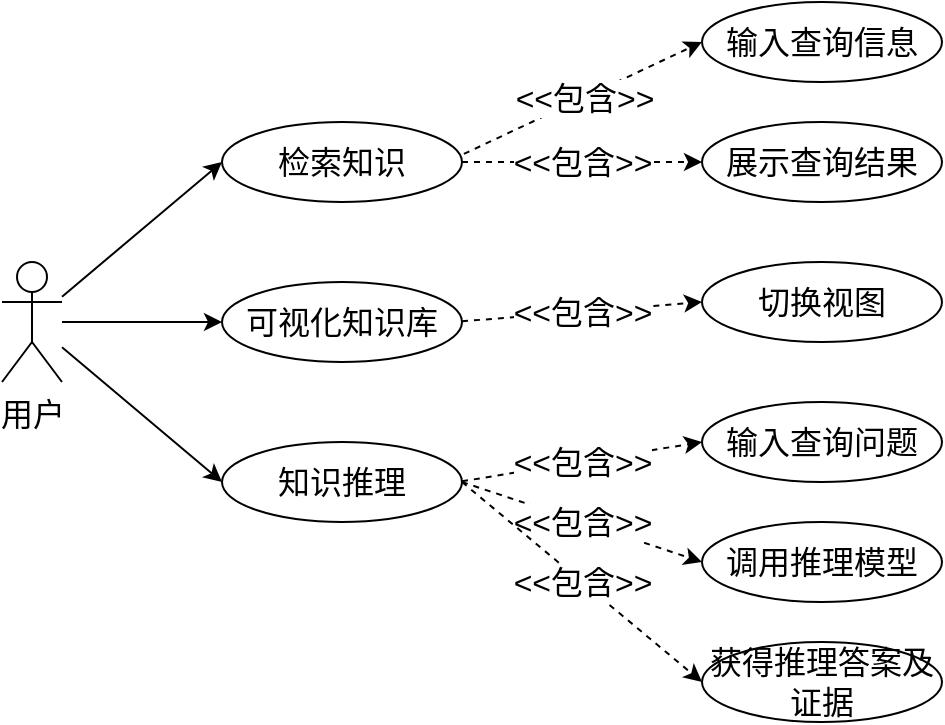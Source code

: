 <mxfile version="26.2.5">
  <diagram name="第 1 页" id="If8EhO-yljV1GiDXnM34">
    <mxGraphModel dx="930" dy="605" grid="1" gridSize="10" guides="1" tooltips="1" connect="1" arrows="1" fold="1" page="1" pageScale="1" pageWidth="827" pageHeight="1169" math="0" shadow="0">
      <root>
        <mxCell id="0" />
        <mxCell id="1" parent="0" />
        <mxCell id="mEITe9tLx34EXLdKmBu--24" style="rounded=0;orthogonalLoop=1;jettySize=auto;html=1;entryX=0;entryY=0.5;entryDx=0;entryDy=0;fontSize=16;" edge="1" parent="1" source="mEITe9tLx34EXLdKmBu--1" target="mEITe9tLx34EXLdKmBu--2">
          <mxGeometry relative="1" as="geometry" />
        </mxCell>
        <mxCell id="mEITe9tLx34EXLdKmBu--25" style="edgeStyle=none;shape=connector;rounded=0;orthogonalLoop=1;jettySize=auto;html=1;entryX=0;entryY=0.5;entryDx=0;entryDy=0;strokeColor=default;align=center;verticalAlign=middle;fontFamily=Helvetica;fontSize=16;fontColor=default;labelBackgroundColor=default;endArrow=classic;" edge="1" parent="1" source="mEITe9tLx34EXLdKmBu--1" target="mEITe9tLx34EXLdKmBu--3">
          <mxGeometry relative="1" as="geometry" />
        </mxCell>
        <mxCell id="mEITe9tLx34EXLdKmBu--26" style="edgeStyle=none;shape=connector;rounded=0;orthogonalLoop=1;jettySize=auto;html=1;entryX=0;entryY=0.5;entryDx=0;entryDy=0;strokeColor=default;align=center;verticalAlign=middle;fontFamily=Helvetica;fontSize=16;fontColor=default;labelBackgroundColor=default;endArrow=classic;" edge="1" parent="1" source="mEITe9tLx34EXLdKmBu--1" target="mEITe9tLx34EXLdKmBu--4">
          <mxGeometry relative="1" as="geometry" />
        </mxCell>
        <mxCell id="mEITe9tLx34EXLdKmBu--1" value="用户" style="shape=umlActor;verticalLabelPosition=bottom;verticalAlign=top;html=1;outlineConnect=0;fontSize=16;" vertex="1" parent="1">
          <mxGeometry x="170" y="240" width="30" height="60" as="geometry" />
        </mxCell>
        <mxCell id="mEITe9tLx34EXLdKmBu--2" value="检索知识" style="ellipse;whiteSpace=wrap;html=1;fontSize=16;" vertex="1" parent="1">
          <mxGeometry x="280" y="170" width="120" height="40" as="geometry" />
        </mxCell>
        <mxCell id="mEITe9tLx34EXLdKmBu--3" value="可视化知识库" style="ellipse;whiteSpace=wrap;html=1;fontSize=16;" vertex="1" parent="1">
          <mxGeometry x="280" y="250" width="120" height="40" as="geometry" />
        </mxCell>
        <mxCell id="mEITe9tLx34EXLdKmBu--4" value="知识推理" style="ellipse;whiteSpace=wrap;html=1;fontSize=16;" vertex="1" parent="1">
          <mxGeometry x="280" y="330" width="120" height="40" as="geometry" />
        </mxCell>
        <mxCell id="mEITe9tLx34EXLdKmBu--8" value="输入查询信息" style="ellipse;whiteSpace=wrap;html=1;fontSize=16;" vertex="1" parent="1">
          <mxGeometry x="520" y="110" width="120" height="40" as="geometry" />
        </mxCell>
        <mxCell id="mEITe9tLx34EXLdKmBu--9" value="切换视图" style="ellipse;whiteSpace=wrap;html=1;fontSize=16;" vertex="1" parent="1">
          <mxGeometry x="520" y="240" width="120" height="40" as="geometry" />
        </mxCell>
        <mxCell id="mEITe9tLx34EXLdKmBu--10" value="调用推理模型" style="ellipse;whiteSpace=wrap;html=1;fontSize=16;" vertex="1" parent="1">
          <mxGeometry x="520" y="370" width="120" height="40" as="geometry" />
        </mxCell>
        <mxCell id="mEITe9tLx34EXLdKmBu--11" value="输入查询问题" style="ellipse;whiteSpace=wrap;html=1;fontSize=16;" vertex="1" parent="1">
          <mxGeometry x="520" y="310" width="120" height="40" as="geometry" />
        </mxCell>
        <mxCell id="mEITe9tLx34EXLdKmBu--14" value="" style="endArrow=classic;html=1;rounded=0;dashed=1;entryX=0;entryY=0.5;entryDx=0;entryDy=0;fontSize=16;" edge="1" parent="1" target="mEITe9tLx34EXLdKmBu--9">
          <mxGeometry relative="1" as="geometry">
            <mxPoint x="400" y="269.66" as="sourcePoint" />
            <mxPoint x="500" y="269.66" as="targetPoint" />
          </mxGeometry>
        </mxCell>
        <mxCell id="mEITe9tLx34EXLdKmBu--15" value="&amp;lt;&amp;lt;包含&amp;gt;&amp;gt;" style="edgeLabel;resizable=0;html=1;;align=center;verticalAlign=middle;fontSize=16;" connectable="0" vertex="1" parent="mEITe9tLx34EXLdKmBu--14">
          <mxGeometry relative="1" as="geometry" />
        </mxCell>
        <mxCell id="mEITe9tLx34EXLdKmBu--20" value="" style="endArrow=classic;html=1;rounded=0;dashed=1;entryX=0;entryY=0.5;entryDx=0;entryDy=0;fontSize=16;" edge="1" parent="1" target="mEITe9tLx34EXLdKmBu--11">
          <mxGeometry relative="1" as="geometry">
            <mxPoint x="400" y="349.66" as="sourcePoint" />
            <mxPoint x="500" y="349.66" as="targetPoint" />
          </mxGeometry>
        </mxCell>
        <mxCell id="mEITe9tLx34EXLdKmBu--21" value="&amp;lt;&amp;lt;包含&amp;gt;&amp;gt;" style="edgeLabel;resizable=0;html=1;;align=center;verticalAlign=middle;fontSize=16;" connectable="0" vertex="1" parent="mEITe9tLx34EXLdKmBu--20">
          <mxGeometry relative="1" as="geometry" />
        </mxCell>
        <mxCell id="mEITe9tLx34EXLdKmBu--22" value="" style="endArrow=classic;html=1;rounded=0;dashed=1;entryX=0;entryY=0.5;entryDx=0;entryDy=0;exitX=1;exitY=0.5;exitDx=0;exitDy=0;fontSize=16;" edge="1" parent="1" source="mEITe9tLx34EXLdKmBu--4" target="mEITe9tLx34EXLdKmBu--10">
          <mxGeometry relative="1" as="geometry">
            <mxPoint x="420" y="380" as="sourcePoint" />
            <mxPoint x="520" y="380" as="targetPoint" />
          </mxGeometry>
        </mxCell>
        <mxCell id="mEITe9tLx34EXLdKmBu--23" value="&amp;lt;&amp;lt;包含&amp;gt;&amp;gt;" style="edgeLabel;resizable=0;html=1;;align=center;verticalAlign=middle;fontSize=16;" connectable="0" vertex="1" parent="mEITe9tLx34EXLdKmBu--22">
          <mxGeometry relative="1" as="geometry" />
        </mxCell>
        <mxCell id="mEITe9tLx34EXLdKmBu--27" value="获得推理答案及证据" style="ellipse;whiteSpace=wrap;html=1;fontSize=16;" vertex="1" parent="1">
          <mxGeometry x="520" y="430" width="120" height="40" as="geometry" />
        </mxCell>
        <mxCell id="mEITe9tLx34EXLdKmBu--28" value="" style="endArrow=classic;html=1;rounded=0;dashed=1;entryX=0;entryY=0.5;entryDx=0;entryDy=0;fontSize=16;" edge="1" parent="1" target="mEITe9tLx34EXLdKmBu--27">
          <mxGeometry relative="1" as="geometry">
            <mxPoint x="400" y="350" as="sourcePoint" />
            <mxPoint x="560" y="480" as="targetPoint" />
          </mxGeometry>
        </mxCell>
        <mxCell id="mEITe9tLx34EXLdKmBu--29" value="&amp;lt;&amp;lt;包含&amp;gt;&amp;gt;" style="edgeLabel;resizable=0;html=1;;align=center;verticalAlign=middle;fontSize=16;" connectable="0" vertex="1" parent="mEITe9tLx34EXLdKmBu--28">
          <mxGeometry relative="1" as="geometry" />
        </mxCell>
        <mxCell id="mEITe9tLx34EXLdKmBu--30" value="展示查询结果" style="ellipse;whiteSpace=wrap;html=1;fontSize=16;" vertex="1" parent="1">
          <mxGeometry x="520" y="170" width="120" height="40" as="geometry" />
        </mxCell>
        <mxCell id="mEITe9tLx34EXLdKmBu--31" value="" style="endArrow=classic;html=1;rounded=0;dashed=1;exitX=1.008;exitY=0.399;exitDx=0;exitDy=0;exitPerimeter=0;entryX=0;entryY=0.5;entryDx=0;entryDy=0;fontSize=16;" edge="1" parent="1" source="mEITe9tLx34EXLdKmBu--2" target="mEITe9tLx34EXLdKmBu--8">
          <mxGeometry relative="1" as="geometry">
            <mxPoint x="430" y="160" as="sourcePoint" />
            <mxPoint x="530" y="160" as="targetPoint" />
          </mxGeometry>
        </mxCell>
        <mxCell id="mEITe9tLx34EXLdKmBu--32" value="&amp;lt;&amp;lt;包含&amp;gt;&amp;gt;" style="edgeLabel;resizable=0;html=1;;align=center;verticalAlign=middle;fontSize=16;" connectable="0" vertex="1" parent="mEITe9tLx34EXLdKmBu--31">
          <mxGeometry relative="1" as="geometry" />
        </mxCell>
        <mxCell id="mEITe9tLx34EXLdKmBu--33" value="" style="endArrow=classic;html=1;rounded=0;dashed=1;exitX=1;exitY=0.5;exitDx=0;exitDy=0;entryX=0;entryY=0.5;entryDx=0;entryDy=0;fontSize=16;" edge="1" parent="1" source="mEITe9tLx34EXLdKmBu--2" target="mEITe9tLx34EXLdKmBu--30">
          <mxGeometry relative="1" as="geometry">
            <mxPoint x="430" y="200" as="sourcePoint" />
            <mxPoint x="530" y="200" as="targetPoint" />
          </mxGeometry>
        </mxCell>
        <mxCell id="mEITe9tLx34EXLdKmBu--34" value="&amp;lt;&amp;lt;包含&amp;gt;&amp;gt;" style="edgeLabel;resizable=0;html=1;;align=center;verticalAlign=middle;fontSize=16;" connectable="0" vertex="1" parent="mEITe9tLx34EXLdKmBu--33">
          <mxGeometry relative="1" as="geometry" />
        </mxCell>
      </root>
    </mxGraphModel>
  </diagram>
</mxfile>
